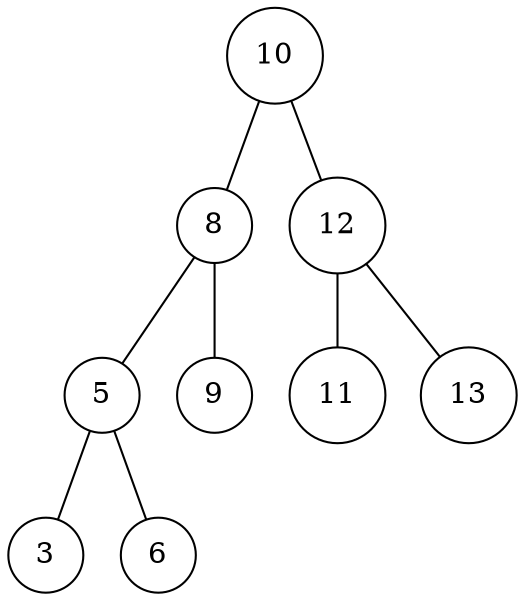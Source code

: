 graph G {
  graph [ordering="out"]
  node [shape=circle]
  edge [arrowhead=vee]
  10 -- 8
    8 -- 5
      5 -- 3
      5 -- 6
    8 -- 9
    12 -- 11
    12 -- 13
  10 -- 12
}